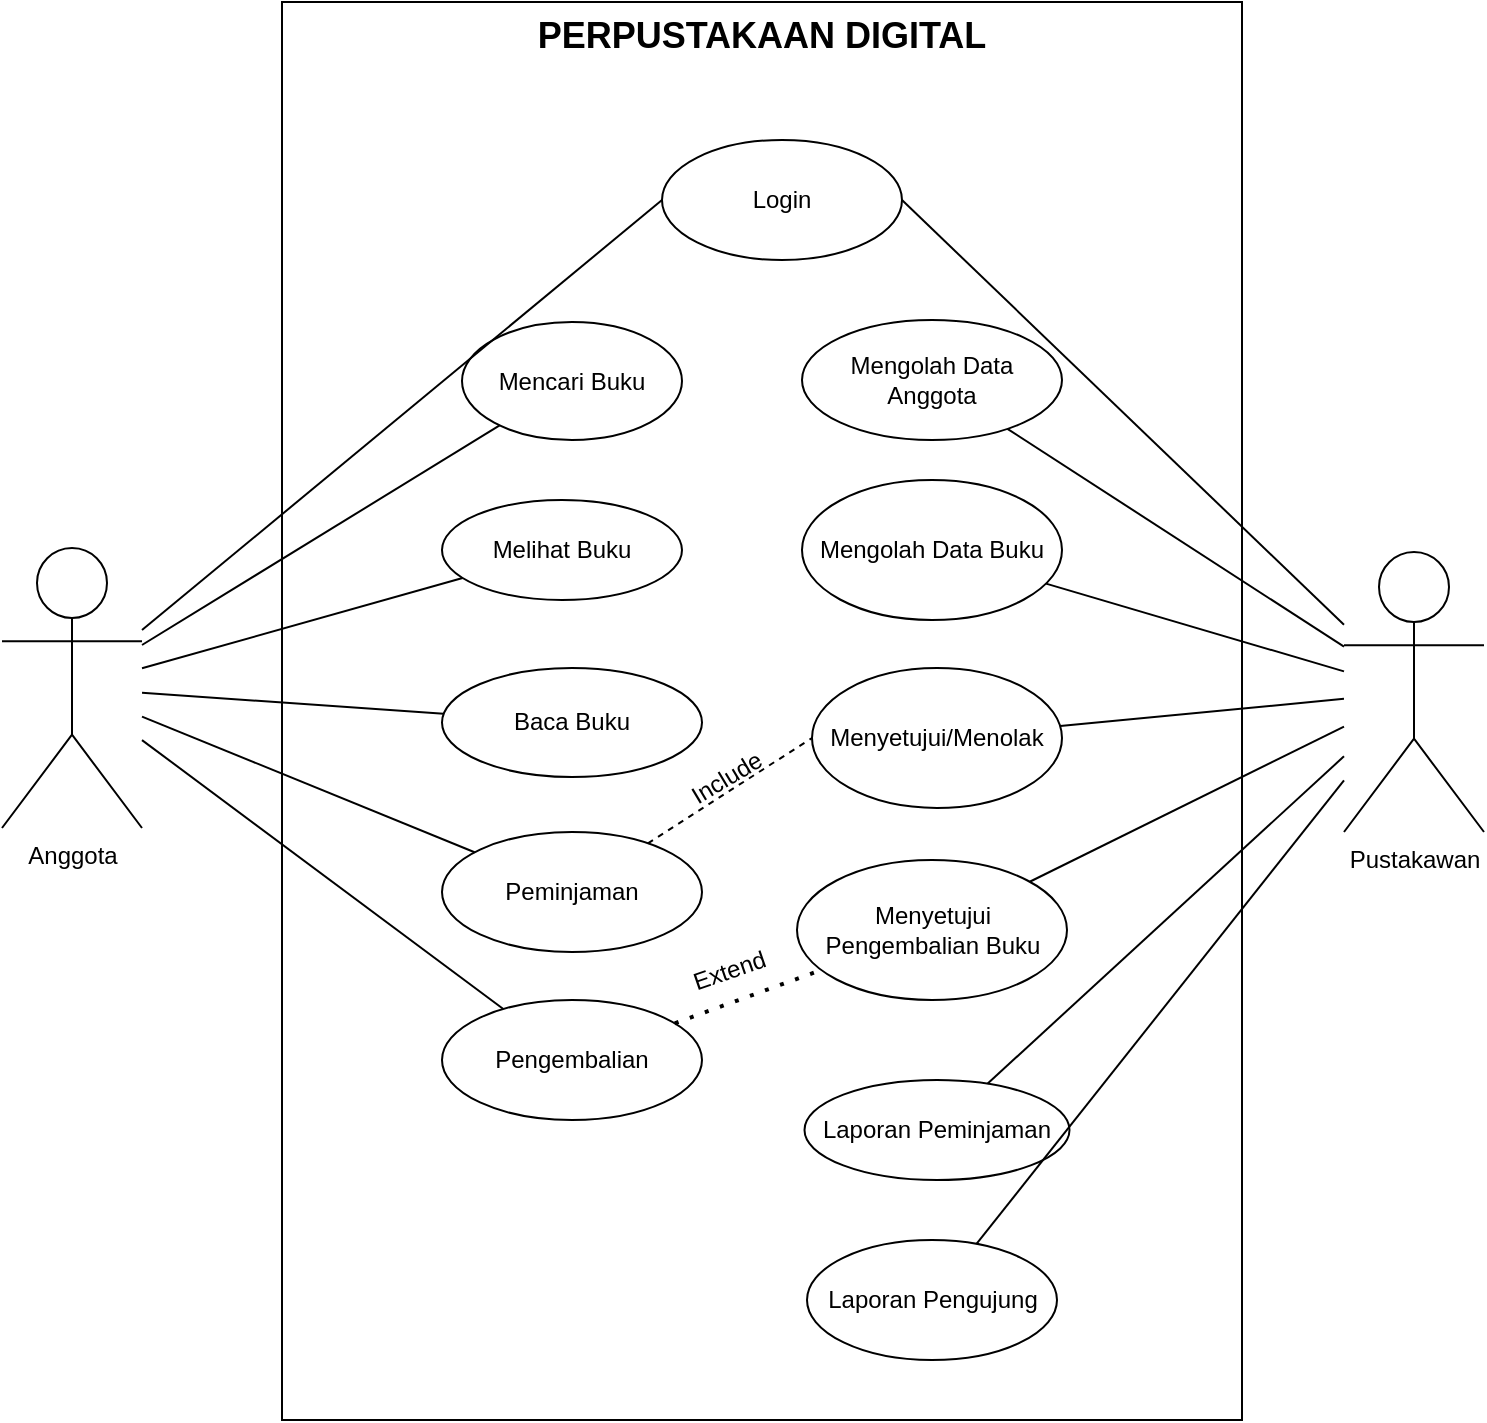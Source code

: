 <mxfile version="21.7.5" type="github">
  <diagram name="Page-1" id="ZqYgNsjddCagY804bgph">
    <mxGraphModel dx="1032" dy="557" grid="1" gridSize="10" guides="1" tooltips="1" connect="1" arrows="1" fold="1" page="1" pageScale="1" pageWidth="850" pageHeight="1100" math="0" shadow="0">
      <root>
        <mxCell id="0" />
        <mxCell id="1" parent="0" />
        <mxCell id="DDmSRDlwS55BERNv593T-1" value="PERPUSTAKAAN DIGITAL" style="rounded=0;whiteSpace=wrap;html=1;verticalAlign=top;fontStyle=1;fontSize=18;" vertex="1" parent="1">
          <mxGeometry x="210" y="31" width="480" height="709" as="geometry" />
        </mxCell>
        <mxCell id="DDmSRDlwS55BERNv593T-2" value="Pustakawan" style="shape=umlActor;verticalLabelPosition=bottom;verticalAlign=top;html=1;outlineConnect=0;" vertex="1" parent="1">
          <mxGeometry x="741" y="306" width="70" height="140" as="geometry" />
        </mxCell>
        <mxCell id="DDmSRDlwS55BERNv593T-3" value="Anggota" style="shape=umlActor;verticalLabelPosition=bottom;verticalAlign=top;html=1;outlineConnect=0;" vertex="1" parent="1">
          <mxGeometry x="70" y="304" width="70" height="140" as="geometry" />
        </mxCell>
        <mxCell id="DDmSRDlwS55BERNv593T-4" value="Login" style="ellipse;whiteSpace=wrap;html=1;" vertex="1" parent="1">
          <mxGeometry x="400" y="100" width="120" height="60" as="geometry" />
        </mxCell>
        <mxCell id="DDmSRDlwS55BERNv593T-5" value="Peminjaman" style="ellipse;whiteSpace=wrap;html=1;" vertex="1" parent="1">
          <mxGeometry x="290" y="446" width="130" height="60" as="geometry" />
        </mxCell>
        <mxCell id="DDmSRDlwS55BERNv593T-6" value="Baca Buku" style="ellipse;whiteSpace=wrap;html=1;" vertex="1" parent="1">
          <mxGeometry x="290" y="364" width="130" height="54.5" as="geometry" />
        </mxCell>
        <mxCell id="DDmSRDlwS55BERNv593T-7" value="Pengembalian" style="ellipse;whiteSpace=wrap;html=1;" vertex="1" parent="1">
          <mxGeometry x="290" y="530" width="130" height="60" as="geometry" />
        </mxCell>
        <mxCell id="DDmSRDlwS55BERNv593T-8" value="Mencari Buku" style="ellipse;whiteSpace=wrap;html=1;" vertex="1" parent="1">
          <mxGeometry x="300" y="191" width="110" height="59" as="geometry" />
        </mxCell>
        <mxCell id="DDmSRDlwS55BERNv593T-9" value="Menyetujui/Menolak" style="ellipse;whiteSpace=wrap;html=1;" vertex="1" parent="1">
          <mxGeometry x="475" y="364" width="125" height="70" as="geometry" />
        </mxCell>
        <mxCell id="DDmSRDlwS55BERNv593T-10" value="Menyetujui Pengembalian Buku" style="ellipse;whiteSpace=wrap;html=1;" vertex="1" parent="1">
          <mxGeometry x="467.5" y="460" width="135" height="70" as="geometry" />
        </mxCell>
        <mxCell id="DDmSRDlwS55BERNv593T-11" value="Laporan Pengujung" style="ellipse;whiteSpace=wrap;html=1;" vertex="1" parent="1">
          <mxGeometry x="472.5" y="650" width="125" height="60" as="geometry" />
        </mxCell>
        <mxCell id="DDmSRDlwS55BERNv593T-12" value="Mengolah Data Buku" style="ellipse;whiteSpace=wrap;html=1;" vertex="1" parent="1">
          <mxGeometry x="470" y="270" width="130" height="70" as="geometry" />
        </mxCell>
        <mxCell id="DDmSRDlwS55BERNv593T-13" value="Melihat Buku" style="ellipse;whiteSpace=wrap;html=1;" vertex="1" parent="1">
          <mxGeometry x="290" y="280" width="120" height="50" as="geometry" />
        </mxCell>
        <mxCell id="DDmSRDlwS55BERNv593T-14" value="Laporan Peminjaman" style="ellipse;whiteSpace=wrap;html=1;" vertex="1" parent="1">
          <mxGeometry x="471.25" y="570" width="132.5" height="50" as="geometry" />
        </mxCell>
        <mxCell id="DDmSRDlwS55BERNv593T-15" value="Mengolah Data Anggota" style="ellipse;whiteSpace=wrap;html=1;" vertex="1" parent="1">
          <mxGeometry x="470" y="190" width="130" height="60" as="geometry" />
        </mxCell>
        <mxCell id="DDmSRDlwS55BERNv593T-16" value="" style="endArrow=none;html=1;rounded=0;entryX=0;entryY=0.5;entryDx=0;entryDy=0;" edge="1" parent="1" source="DDmSRDlwS55BERNv593T-3" target="DDmSRDlwS55BERNv593T-4">
          <mxGeometry width="50" height="50" relative="1" as="geometry">
            <mxPoint x="440" y="410" as="sourcePoint" />
            <mxPoint x="490" y="360" as="targetPoint" />
          </mxGeometry>
        </mxCell>
        <mxCell id="DDmSRDlwS55BERNv593T-17" value="" style="endArrow=none;html=1;rounded=0;entryX=1;entryY=0.5;entryDx=0;entryDy=0;" edge="1" parent="1" source="DDmSRDlwS55BERNv593T-2" target="DDmSRDlwS55BERNv593T-4">
          <mxGeometry width="50" height="50" relative="1" as="geometry">
            <mxPoint x="350" y="370" as="sourcePoint" />
            <mxPoint x="400" y="320" as="targetPoint" />
          </mxGeometry>
        </mxCell>
        <mxCell id="DDmSRDlwS55BERNv593T-18" value="" style="endArrow=none;html=1;rounded=0;" edge="1" parent="1" source="DDmSRDlwS55BERNv593T-3" target="DDmSRDlwS55BERNv593T-8">
          <mxGeometry width="50" height="50" relative="1" as="geometry">
            <mxPoint x="350" y="470" as="sourcePoint" />
            <mxPoint x="400" y="420" as="targetPoint" />
          </mxGeometry>
        </mxCell>
        <mxCell id="DDmSRDlwS55BERNv593T-19" value="" style="endArrow=none;html=1;rounded=0;" edge="1" parent="1" source="DDmSRDlwS55BERNv593T-3" target="DDmSRDlwS55BERNv593T-13">
          <mxGeometry width="50" height="50" relative="1" as="geometry">
            <mxPoint x="350" y="470" as="sourcePoint" />
            <mxPoint x="400" y="420" as="targetPoint" />
          </mxGeometry>
        </mxCell>
        <mxCell id="DDmSRDlwS55BERNv593T-20" value="" style="endArrow=none;html=1;rounded=0;" edge="1" parent="1" source="DDmSRDlwS55BERNv593T-3" target="DDmSRDlwS55BERNv593T-6">
          <mxGeometry width="50" height="50" relative="1" as="geometry">
            <mxPoint x="350" y="470" as="sourcePoint" />
            <mxPoint x="400" y="420" as="targetPoint" />
          </mxGeometry>
        </mxCell>
        <mxCell id="DDmSRDlwS55BERNv593T-21" value="" style="endArrow=none;html=1;rounded=0;" edge="1" parent="1" source="DDmSRDlwS55BERNv593T-3" target="DDmSRDlwS55BERNv593T-5">
          <mxGeometry width="50" height="50" relative="1" as="geometry">
            <mxPoint x="350" y="470" as="sourcePoint" />
            <mxPoint x="400" y="420" as="targetPoint" />
          </mxGeometry>
        </mxCell>
        <mxCell id="DDmSRDlwS55BERNv593T-22" value="" style="endArrow=none;html=1;rounded=0;" edge="1" parent="1" source="DDmSRDlwS55BERNv593T-7" target="DDmSRDlwS55BERNv593T-3">
          <mxGeometry width="50" height="50" relative="1" as="geometry">
            <mxPoint x="350" y="470" as="sourcePoint" />
            <mxPoint x="400" y="420" as="targetPoint" />
          </mxGeometry>
        </mxCell>
        <mxCell id="DDmSRDlwS55BERNv593T-23" value="" style="endArrow=none;html=1;rounded=0;" edge="1" parent="1" source="DDmSRDlwS55BERNv593T-2" target="DDmSRDlwS55BERNv593T-15">
          <mxGeometry width="50" height="50" relative="1" as="geometry">
            <mxPoint x="350" y="470" as="sourcePoint" />
            <mxPoint x="400" y="420" as="targetPoint" />
          </mxGeometry>
        </mxCell>
        <mxCell id="DDmSRDlwS55BERNv593T-24" value="" style="endArrow=none;html=1;rounded=0;" edge="1" parent="1" source="DDmSRDlwS55BERNv593T-2" target="DDmSRDlwS55BERNv593T-12">
          <mxGeometry width="50" height="50" relative="1" as="geometry">
            <mxPoint x="350" y="470" as="sourcePoint" />
            <mxPoint x="400" y="420" as="targetPoint" />
          </mxGeometry>
        </mxCell>
        <mxCell id="DDmSRDlwS55BERNv593T-25" value="" style="endArrow=none;html=1;rounded=0;" edge="1" parent="1" source="DDmSRDlwS55BERNv593T-2" target="DDmSRDlwS55BERNv593T-9">
          <mxGeometry width="50" height="50" relative="1" as="geometry">
            <mxPoint x="350" y="470" as="sourcePoint" />
            <mxPoint x="400" y="420" as="targetPoint" />
          </mxGeometry>
        </mxCell>
        <mxCell id="DDmSRDlwS55BERNv593T-26" value="" style="endArrow=none;html=1;rounded=0;" edge="1" parent="1" source="DDmSRDlwS55BERNv593T-2" target="DDmSRDlwS55BERNv593T-10">
          <mxGeometry width="50" height="50" relative="1" as="geometry">
            <mxPoint x="350" y="470" as="sourcePoint" />
            <mxPoint x="400" y="420" as="targetPoint" />
          </mxGeometry>
        </mxCell>
        <mxCell id="DDmSRDlwS55BERNv593T-27" value="" style="endArrow=none;html=1;rounded=0;" edge="1" parent="1" source="DDmSRDlwS55BERNv593T-14" target="DDmSRDlwS55BERNv593T-2">
          <mxGeometry width="50" height="50" relative="1" as="geometry">
            <mxPoint x="350" y="470" as="sourcePoint" />
            <mxPoint x="400" y="420" as="targetPoint" />
          </mxGeometry>
        </mxCell>
        <mxCell id="DDmSRDlwS55BERNv593T-28" value="" style="endArrow=none;html=1;rounded=0;" edge="1" parent="1" source="DDmSRDlwS55BERNv593T-11" target="DDmSRDlwS55BERNv593T-2">
          <mxGeometry width="50" height="50" relative="1" as="geometry">
            <mxPoint x="350" y="650" as="sourcePoint" />
            <mxPoint x="400" y="600" as="targetPoint" />
          </mxGeometry>
        </mxCell>
        <mxCell id="DDmSRDlwS55BERNv593T-30" value="" style="endArrow=none;dashed=1;html=1;rounded=0;entryX=0;entryY=0.5;entryDx=0;entryDy=0;" edge="1" parent="1" source="DDmSRDlwS55BERNv593T-5" target="DDmSRDlwS55BERNv593T-9">
          <mxGeometry width="50" height="50" relative="1" as="geometry">
            <mxPoint x="350" y="420" as="sourcePoint" />
            <mxPoint x="400" y="370" as="targetPoint" />
          </mxGeometry>
        </mxCell>
        <mxCell id="DDmSRDlwS55BERNv593T-34" value="Include" style="text;html=1;strokeColor=none;fillColor=none;align=center;verticalAlign=middle;whiteSpace=wrap;rounded=0;rotation=329;" vertex="1" parent="1">
          <mxGeometry x="400" y="404" width="65" height="30" as="geometry" />
        </mxCell>
        <mxCell id="DDmSRDlwS55BERNv593T-36" value="" style="endArrow=none;dashed=1;html=1;dashPattern=1 3;strokeWidth=2;rounded=0;" edge="1" parent="1" source="DDmSRDlwS55BERNv593T-7" target="DDmSRDlwS55BERNv593T-10">
          <mxGeometry width="50" height="50" relative="1" as="geometry">
            <mxPoint x="350" y="510" as="sourcePoint" />
            <mxPoint x="400" y="460" as="targetPoint" />
          </mxGeometry>
        </mxCell>
        <mxCell id="DDmSRDlwS55BERNv593T-37" value="Extend&amp;nbsp;" style="text;html=1;strokeColor=none;fillColor=none;align=center;verticalAlign=middle;whiteSpace=wrap;rounded=0;rotation=341;" vertex="1" parent="1">
          <mxGeometry x="402.5" y="500" width="65" height="30" as="geometry" />
        </mxCell>
      </root>
    </mxGraphModel>
  </diagram>
</mxfile>

